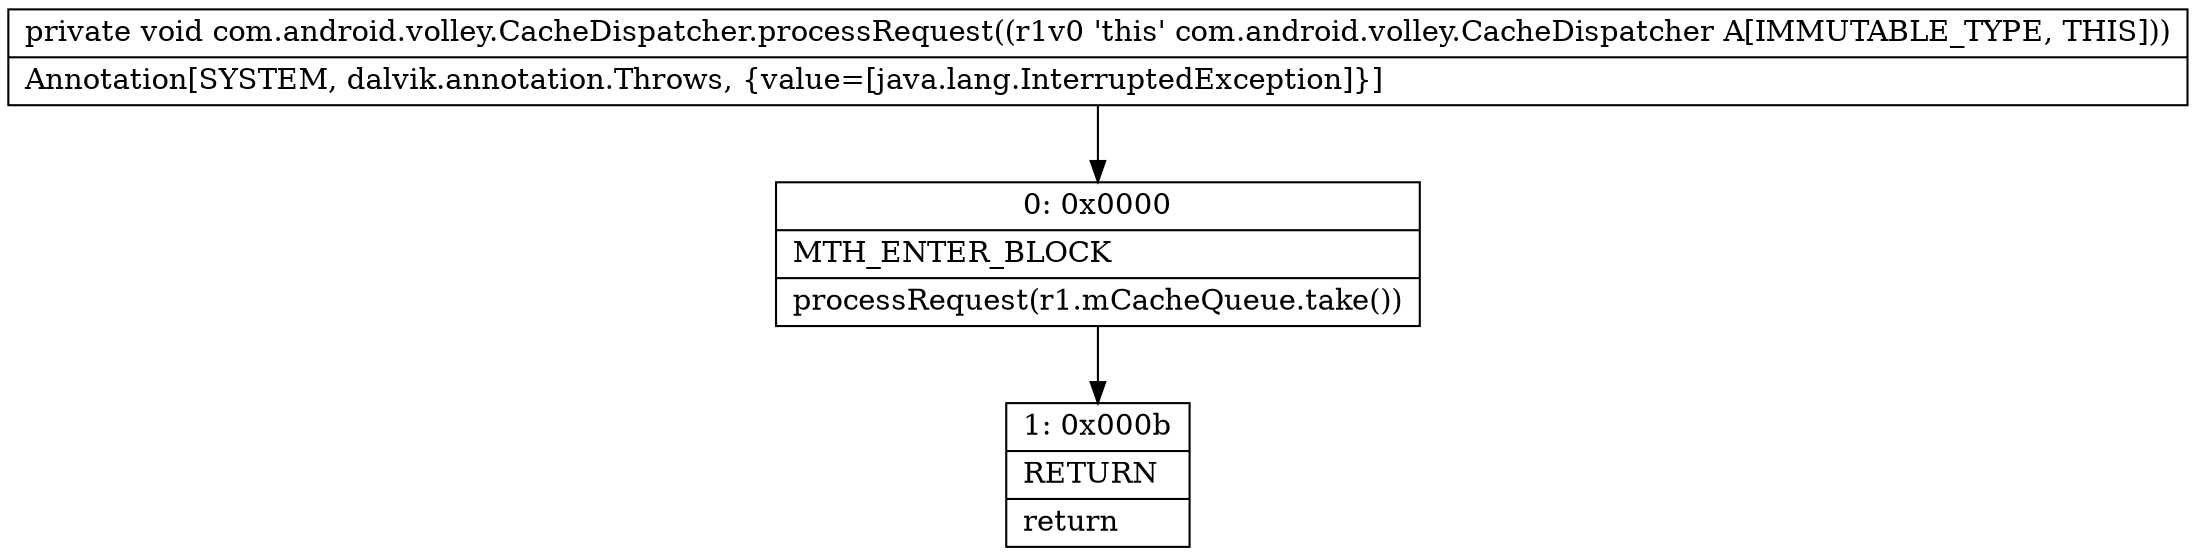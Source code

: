 digraph "CFG forcom.android.volley.CacheDispatcher.processRequest()V" {
Node_0 [shape=record,label="{0\:\ 0x0000|MTH_ENTER_BLOCK\l|processRequest(r1.mCacheQueue.take())\l}"];
Node_1 [shape=record,label="{1\:\ 0x000b|RETURN\l|return\l}"];
MethodNode[shape=record,label="{private void com.android.volley.CacheDispatcher.processRequest((r1v0 'this' com.android.volley.CacheDispatcher A[IMMUTABLE_TYPE, THIS]))  | Annotation[SYSTEM, dalvik.annotation.Throws, \{value=[java.lang.InterruptedException]\}]\l}"];
MethodNode -> Node_0;
Node_0 -> Node_1;
}

